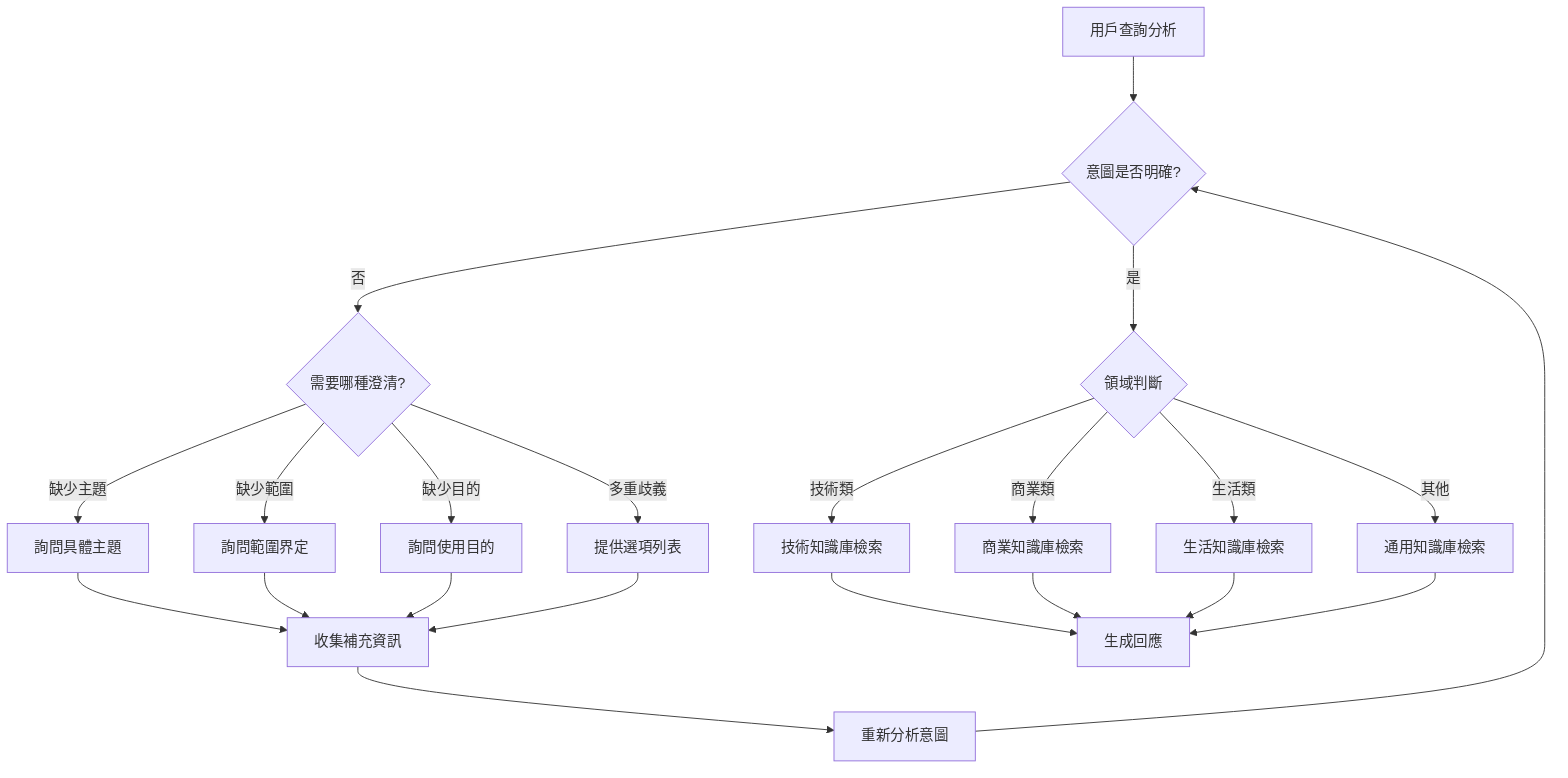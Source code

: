 graph TD
    Root[用戶查詢分析]
    
    Root --> Clear{意圖是否明確?}
    
    Clear -->|是| Domain{領域判斷}
    Clear -->|否| ClarifyType{需要哪種澄清?}
    
    Domain -->|技術類| TechRAG[技術知識庫檢索]
    Domain -->|商業類| BizRAG[商業知識庫檢索]
    Domain -->|生活類| LifeRAG[生活知識庫檢索]
    Domain -->|其他| GeneralRAG[通用知識庫檢索]
    
    ClarifyType -->|缺少主題| AskTopic[詢問具體主題]
    ClarifyType -->|缺少範圍| AskScope[詢問範圍界定]
    ClarifyType -->|缺少目的| AskPurpose[詢問使用目的]
    ClarifyType -->|多重歧義| MultiChoice[提供選項列表]
    
    AskTopic --> CollectInfo[收集補充資訊]
    AskScope --> CollectInfo
    AskPurpose --> CollectInfo
    MultiChoice --> CollectInfo
    
    CollectInfo --> ReAnalyze[重新分析意圖]
    ReAnalyze --> Clear
    
    TechRAG --> ResponseGen[生成回應]
    BizRAG --> ResponseGen
    LifeRAG --> ResponseGen
    GeneralRAG --> ResponseGen